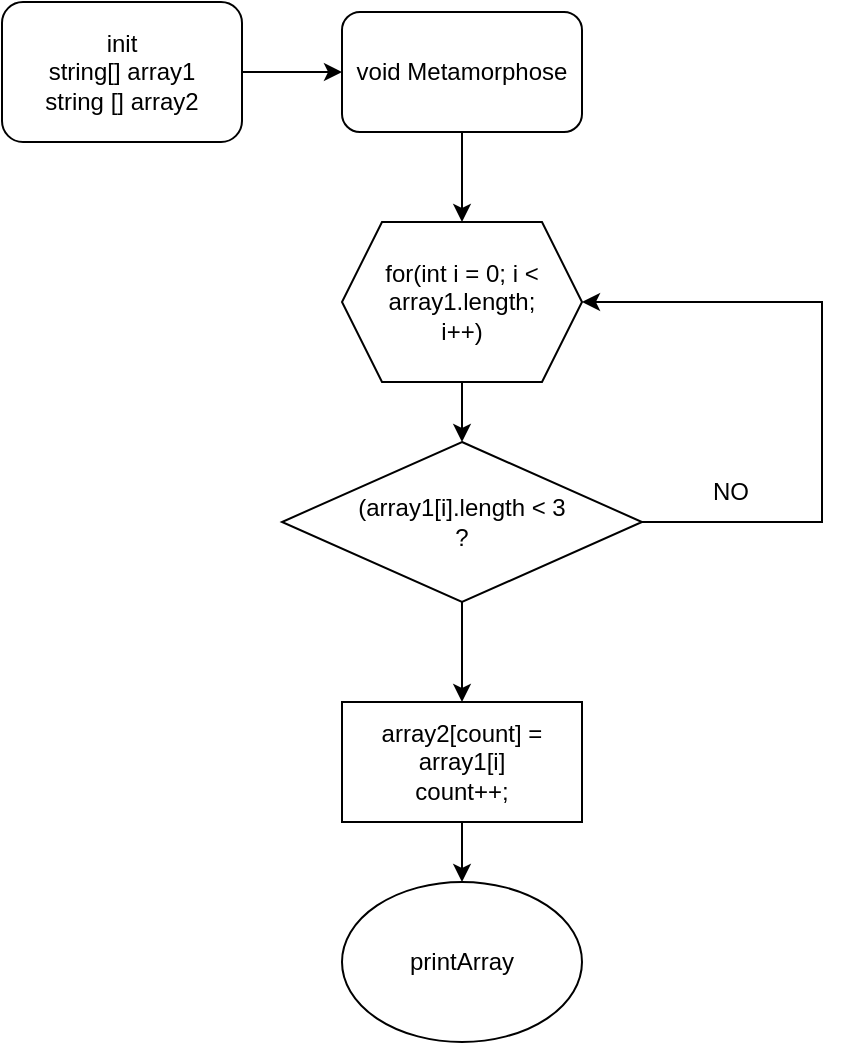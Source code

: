 <mxfile version="20.8.20" type="device"><diagram name="Страница 1" id="6fg-0XfwcafWmFT6obY3"><mxGraphModel dx="1547" dy="764" grid="1" gridSize="10" guides="1" tooltips="1" connect="1" arrows="1" fold="1" page="1" pageScale="1" pageWidth="827" pageHeight="1169" math="0" shadow="0"><root><mxCell id="0"/><mxCell id="1" parent="0"/><mxCell id="_GcmydZrrnrB7UzPZK7Y-6" style="edgeStyle=orthogonalEdgeStyle;rounded=0;orthogonalLoop=1;jettySize=auto;html=1;entryX=0;entryY=0.5;entryDx=0;entryDy=0;" edge="1" parent="1" source="_GcmydZrrnrB7UzPZK7Y-1" target="_GcmydZrrnrB7UzPZK7Y-4"><mxGeometry relative="1" as="geometry"/></mxCell><mxCell id="_GcmydZrrnrB7UzPZK7Y-1" value="init&lt;br&gt;string[] array1&lt;br style=&quot;border-color: var(--border-color);&quot;&gt;string [] array2" style="rounded=1;whiteSpace=wrap;html=1;" vertex="1" parent="1"><mxGeometry x="50" y="30" width="120" height="70" as="geometry"/></mxCell><mxCell id="_GcmydZrrnrB7UzPZK7Y-13" style="edgeStyle=orthogonalEdgeStyle;rounded=0;orthogonalLoop=1;jettySize=auto;html=1;" edge="1" parent="1" source="_GcmydZrrnrB7UzPZK7Y-4" target="_GcmydZrrnrB7UzPZK7Y-12"><mxGeometry relative="1" as="geometry"/></mxCell><mxCell id="_GcmydZrrnrB7UzPZK7Y-4" value="void Metamorphose" style="rounded=1;whiteSpace=wrap;html=1;" vertex="1" parent="1"><mxGeometry x="220" y="35" width="120" height="60" as="geometry"/></mxCell><mxCell id="_GcmydZrrnrB7UzPZK7Y-15" style="edgeStyle=orthogonalEdgeStyle;rounded=0;orthogonalLoop=1;jettySize=auto;html=1;entryX=0.5;entryY=0;entryDx=0;entryDy=0;" edge="1" parent="1" source="_GcmydZrrnrB7UzPZK7Y-12" target="_GcmydZrrnrB7UzPZK7Y-14"><mxGeometry relative="1" as="geometry"/></mxCell><mxCell id="_GcmydZrrnrB7UzPZK7Y-12" value="for(int i = 0; i &amp;lt; array1.length;&lt;br&gt;i++)" style="shape=hexagon;perimeter=hexagonPerimeter2;whiteSpace=wrap;html=1;fixedSize=1;" vertex="1" parent="1"><mxGeometry x="220" y="140" width="120" height="80" as="geometry"/></mxCell><mxCell id="_GcmydZrrnrB7UzPZK7Y-19" value="" style="edgeStyle=orthogonalEdgeStyle;rounded=0;orthogonalLoop=1;jettySize=auto;html=1;" edge="1" parent="1" source="_GcmydZrrnrB7UzPZK7Y-14" target="_GcmydZrrnrB7UzPZK7Y-18"><mxGeometry relative="1" as="geometry"/></mxCell><mxCell id="_GcmydZrrnrB7UzPZK7Y-14" value="(array1[i].length &amp;lt; 3&lt;br&gt;?" style="rhombus;whiteSpace=wrap;html=1;" vertex="1" parent="1"><mxGeometry x="190" y="250" width="180" height="80" as="geometry"/></mxCell><mxCell id="_GcmydZrrnrB7UzPZK7Y-16" value="" style="endArrow=classic;html=1;rounded=0;entryX=1;entryY=0.5;entryDx=0;entryDy=0;" edge="1" parent="1" target="_GcmydZrrnrB7UzPZK7Y-12"><mxGeometry width="50" height="50" relative="1" as="geometry"><mxPoint x="370" y="290" as="sourcePoint"/><mxPoint x="450" y="290" as="targetPoint"/><Array as="points"><mxPoint x="460" y="290"/><mxPoint x="460" y="180"/></Array></mxGeometry></mxCell><mxCell id="_GcmydZrrnrB7UzPZK7Y-17" value="NO" style="text;html=1;align=center;verticalAlign=middle;resizable=0;points=[];autosize=1;strokeColor=none;fillColor=none;" vertex="1" parent="1"><mxGeometry x="394" y="260" width="40" height="30" as="geometry"/></mxCell><mxCell id="_GcmydZrrnrB7UzPZK7Y-21" value="" style="edgeStyle=orthogonalEdgeStyle;rounded=0;orthogonalLoop=1;jettySize=auto;html=1;" edge="1" parent="1" source="_GcmydZrrnrB7UzPZK7Y-18" target="_GcmydZrrnrB7UzPZK7Y-20"><mxGeometry relative="1" as="geometry"/></mxCell><mxCell id="_GcmydZrrnrB7UzPZK7Y-18" value="array2[count] = array1[i]&lt;br&gt;count++;" style="rounded=0;whiteSpace=wrap;html=1;" vertex="1" parent="1"><mxGeometry x="220" y="380" width="120" height="60" as="geometry"/></mxCell><mxCell id="_GcmydZrrnrB7UzPZK7Y-20" value="printArray" style="ellipse;whiteSpace=wrap;html=1;" vertex="1" parent="1"><mxGeometry x="220" y="470" width="120" height="80" as="geometry"/></mxCell></root></mxGraphModel></diagram></mxfile>